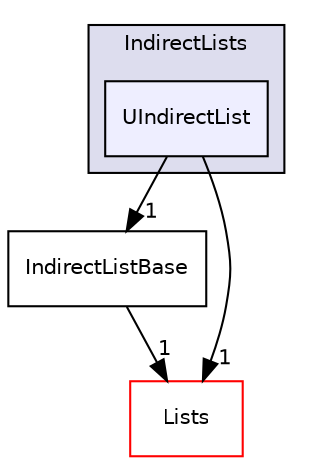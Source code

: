 digraph "src/OpenFOAM/containers/IndirectLists/UIndirectList" {
  bgcolor=transparent;
  compound=true
  node [ fontsize="10", fontname="Helvetica"];
  edge [ labelfontsize="10", labelfontname="Helvetica"];
  subgraph clusterdir_f1bdd3e1864452c4a43cb0467c28790d {
    graph [ bgcolor="#ddddee", pencolor="black", label="IndirectLists" fontname="Helvetica", fontsize="10", URL="dir_f1bdd3e1864452c4a43cb0467c28790d.html"]
  dir_c53597b5c32451f9c917e28494bc6df4 [shape=box, label="UIndirectList", style="filled", fillcolor="#eeeeff", pencolor="black", URL="dir_c53597b5c32451f9c917e28494bc6df4.html"];
  }
  dir_b6d864aa83b143921cd56344048f098a [shape=box label="IndirectListBase" URL="dir_b6d864aa83b143921cd56344048f098a.html"];
  dir_f87fe3b02e96c330e8a853ff310f1666 [shape=box label="Lists" color="red" URL="dir_f87fe3b02e96c330e8a853ff310f1666.html"];
  dir_b6d864aa83b143921cd56344048f098a->dir_f87fe3b02e96c330e8a853ff310f1666 [headlabel="1", labeldistance=1.5 headhref="dir_002184_002198.html"];
  dir_c53597b5c32451f9c917e28494bc6df4->dir_b6d864aa83b143921cd56344048f098a [headlabel="1", labeldistance=1.5 headhref="dir_002187_002184.html"];
  dir_c53597b5c32451f9c917e28494bc6df4->dir_f87fe3b02e96c330e8a853ff310f1666 [headlabel="1", labeldistance=1.5 headhref="dir_002187_002198.html"];
}
